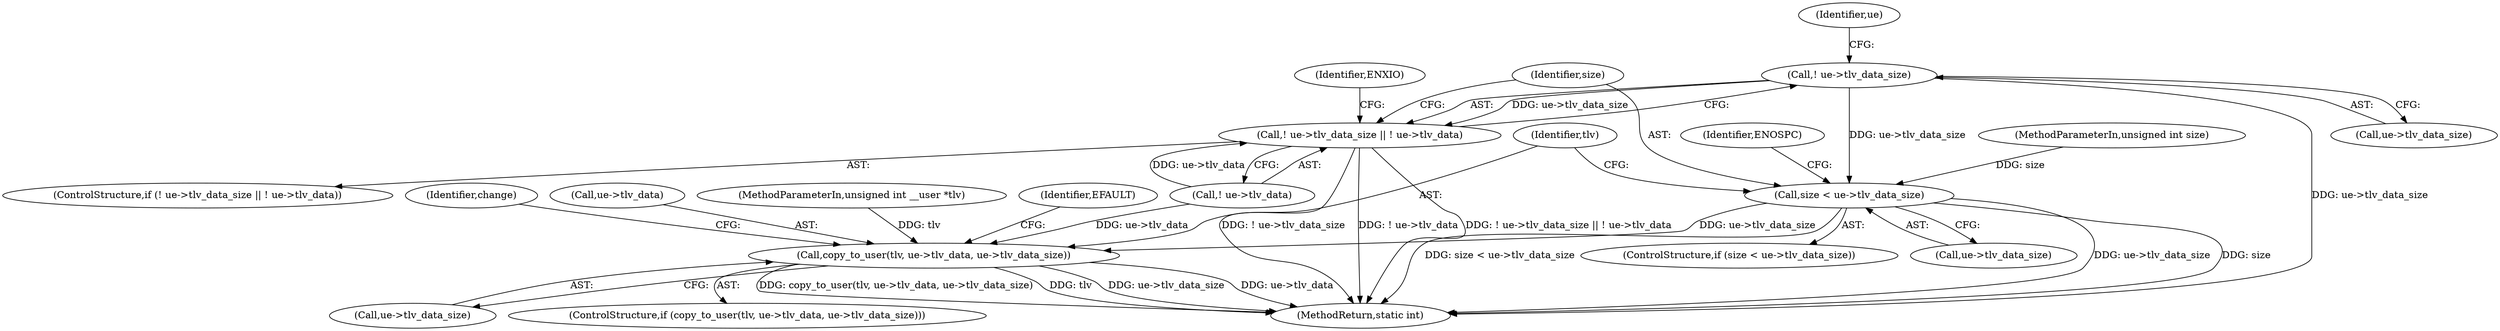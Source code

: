 digraph "0_linux_07f4d9d74a04aa7c72c5dae0ef97565f28f17b92_2@pointer" {
"1000179" [label="(Call,! ue->tlv_data_size)"];
"1000178" [label="(Call,! ue->tlv_data_size || ! ue->tlv_data)"];
"1000191" [label="(Call,size < ue->tlv_data_size)"];
"1000200" [label="(Call,copy_to_user(tlv, ue->tlv_data, ue->tlv_data_size))"];
"1000190" [label="(ControlStructure,if (size < ue->tlv_data_size))"];
"1000177" [label="(ControlStructure,if (! ue->tlv_data_size || ! ue->tlv_data))"];
"1000192" [label="(Identifier,size)"];
"1000200" [label="(Call,copy_to_user(tlv, ue->tlv_data, ue->tlv_data_size))"];
"1000210" [label="(Identifier,EFAULT)"];
"1000212" [label="(Identifier,change)"];
"1000191" [label="(Call,size < ue->tlv_data_size)"];
"1000198" [label="(Identifier,ENOSPC)"];
"1000105" [label="(MethodParameterIn,unsigned int __user *tlv)"];
"1000183" [label="(Call,! ue->tlv_data)"];
"1000178" [label="(Call,! ue->tlv_data_size || ! ue->tlv_data)"];
"1000205" [label="(Call,ue->tlv_data_size)"];
"1000201" [label="(Identifier,tlv)"];
"1000189" [label="(Identifier,ENXIO)"];
"1000213" [label="(MethodReturn,static int)"];
"1000180" [label="(Call,ue->tlv_data_size)"];
"1000179" [label="(Call,! ue->tlv_data_size)"];
"1000193" [label="(Call,ue->tlv_data_size)"];
"1000202" [label="(Call,ue->tlv_data)"];
"1000104" [label="(MethodParameterIn,unsigned int size)"];
"1000185" [label="(Identifier,ue)"];
"1000199" [label="(ControlStructure,if (copy_to_user(tlv, ue->tlv_data, ue->tlv_data_size)))"];
"1000179" -> "1000178"  [label="AST: "];
"1000179" -> "1000180"  [label="CFG: "];
"1000180" -> "1000179"  [label="AST: "];
"1000185" -> "1000179"  [label="CFG: "];
"1000178" -> "1000179"  [label="CFG: "];
"1000179" -> "1000213"  [label="DDG: ue->tlv_data_size"];
"1000179" -> "1000178"  [label="DDG: ue->tlv_data_size"];
"1000179" -> "1000191"  [label="DDG: ue->tlv_data_size"];
"1000178" -> "1000177"  [label="AST: "];
"1000178" -> "1000183"  [label="CFG: "];
"1000183" -> "1000178"  [label="AST: "];
"1000189" -> "1000178"  [label="CFG: "];
"1000192" -> "1000178"  [label="CFG: "];
"1000178" -> "1000213"  [label="DDG: ! ue->tlv_data_size || ! ue->tlv_data"];
"1000178" -> "1000213"  [label="DDG: ! ue->tlv_data_size"];
"1000178" -> "1000213"  [label="DDG: ! ue->tlv_data"];
"1000183" -> "1000178"  [label="DDG: ue->tlv_data"];
"1000191" -> "1000190"  [label="AST: "];
"1000191" -> "1000193"  [label="CFG: "];
"1000192" -> "1000191"  [label="AST: "];
"1000193" -> "1000191"  [label="AST: "];
"1000198" -> "1000191"  [label="CFG: "];
"1000201" -> "1000191"  [label="CFG: "];
"1000191" -> "1000213"  [label="DDG: size < ue->tlv_data_size"];
"1000191" -> "1000213"  [label="DDG: ue->tlv_data_size"];
"1000191" -> "1000213"  [label="DDG: size"];
"1000104" -> "1000191"  [label="DDG: size"];
"1000191" -> "1000200"  [label="DDG: ue->tlv_data_size"];
"1000200" -> "1000199"  [label="AST: "];
"1000200" -> "1000205"  [label="CFG: "];
"1000201" -> "1000200"  [label="AST: "];
"1000202" -> "1000200"  [label="AST: "];
"1000205" -> "1000200"  [label="AST: "];
"1000210" -> "1000200"  [label="CFG: "];
"1000212" -> "1000200"  [label="CFG: "];
"1000200" -> "1000213"  [label="DDG: copy_to_user(tlv, ue->tlv_data, ue->tlv_data_size)"];
"1000200" -> "1000213"  [label="DDG: tlv"];
"1000200" -> "1000213"  [label="DDG: ue->tlv_data_size"];
"1000200" -> "1000213"  [label="DDG: ue->tlv_data"];
"1000105" -> "1000200"  [label="DDG: tlv"];
"1000183" -> "1000200"  [label="DDG: ue->tlv_data"];
}
